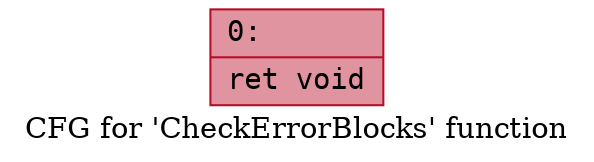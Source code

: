 digraph "CFG for 'CheckErrorBlocks' function" {
	label="CFG for 'CheckErrorBlocks' function";

	Node0x600003d1f390 [shape=record,color="#b70d28ff", style=filled, fillcolor="#b70d2870" fontname="Courier",label="{0:\l|  ret void\l}"];
}
